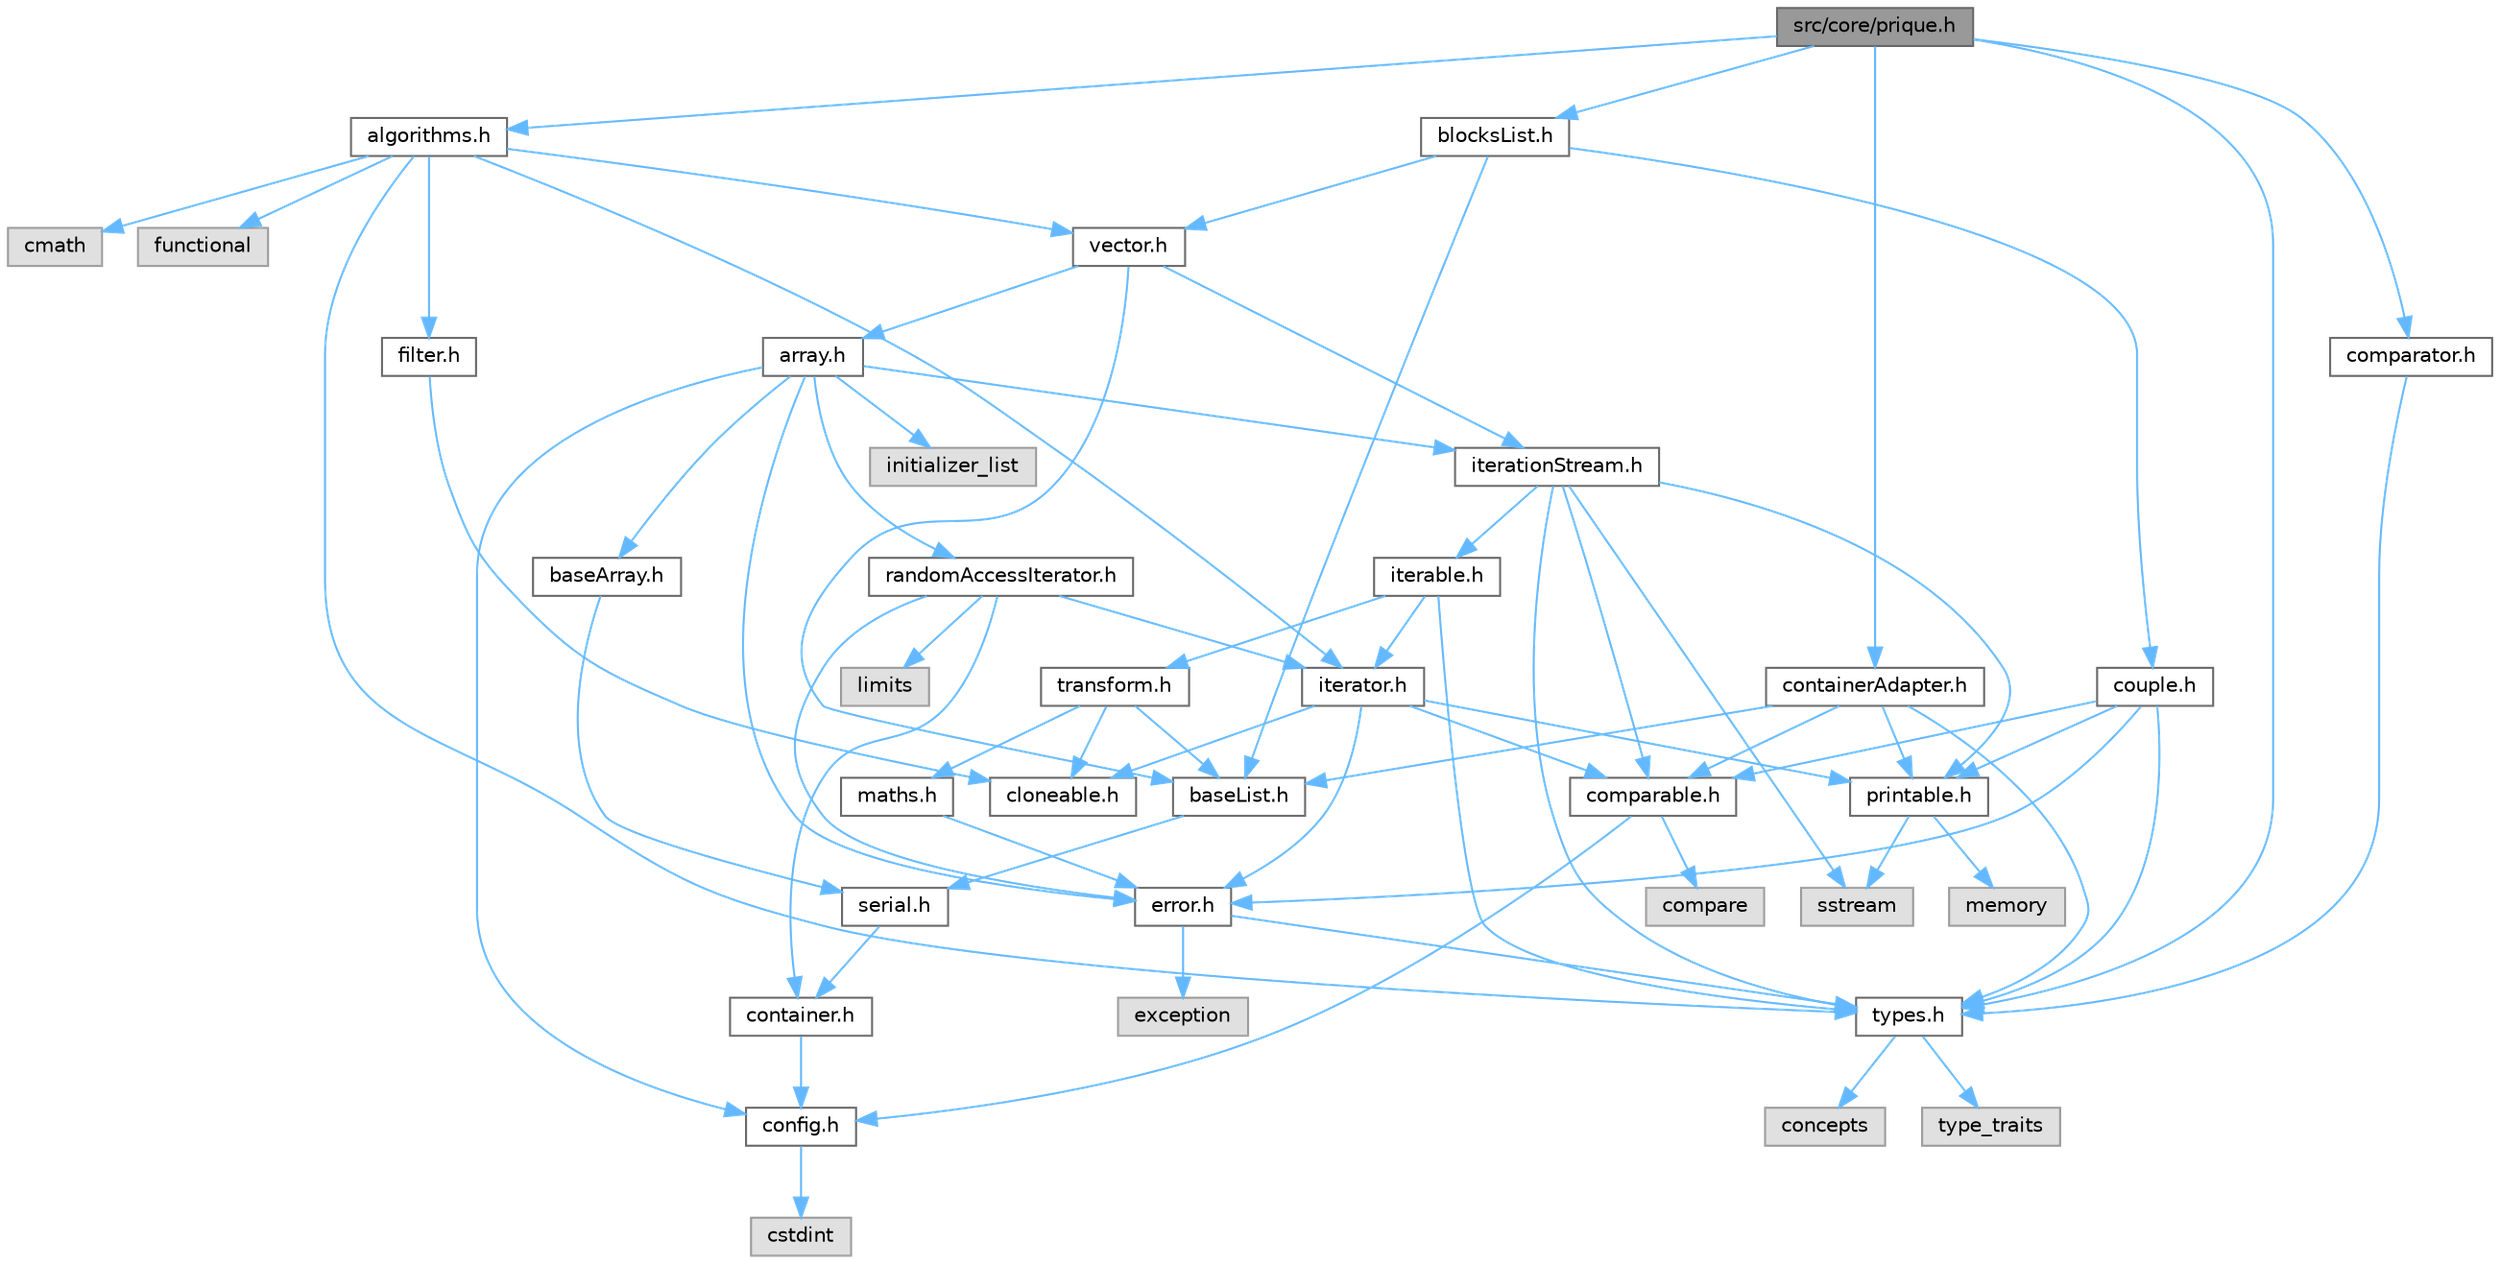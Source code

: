 digraph "src/core/prique.h"
{
 // LATEX_PDF_SIZE
  bgcolor="transparent";
  edge [fontname=Helvetica,fontsize=10,labelfontname=Helvetica,labelfontsize=10];
  node [fontname=Helvetica,fontsize=10,shape=box,height=0.2,width=0.4];
  Node1 [id="Node000001",label="src/core/prique.h",height=0.2,width=0.4,color="gray40", fillcolor="grey60", style="filled", fontcolor="black",tooltip="Priority queue container implementation."];
  Node1 -> Node2 [id="edge67_Node000001_Node000002",color="steelblue1",style="solid",tooltip=" "];
  Node2 [id="Node000002",label="algorithms.h",height=0.2,width=0.4,color="grey40", fillcolor="white", style="filled",URL="$algorithms_8h.html",tooltip="Standard algorithm implementations for iterator-based containers."];
  Node2 -> Node3 [id="edge68_Node000002_Node000003",color="steelblue1",style="solid",tooltip=" "];
  Node3 [id="Node000003",label="functional",height=0.2,width=0.4,color="grey60", fillcolor="#E0E0E0", style="filled",tooltip=" "];
  Node2 -> Node4 [id="edge69_Node000002_Node000004",color="steelblue1",style="solid",tooltip=" "];
  Node4 [id="Node000004",label="cmath",height=0.2,width=0.4,color="grey60", fillcolor="#E0E0E0", style="filled",tooltip=" "];
  Node2 -> Node5 [id="edge70_Node000002_Node000005",color="steelblue1",style="solid",tooltip=" "];
  Node5 [id="Node000005",label="vector.h",height=0.2,width=0.4,color="grey40", fillcolor="white", style="filled",URL="$vector_8h.html",tooltip="Dynamic array container with automatic resizing."];
  Node5 -> Node6 [id="edge71_Node000005_Node000006",color="steelblue1",style="solid",tooltip=" "];
  Node6 [id="Node000006",label="baseList.h",height=0.2,width=0.4,color="grey40", fillcolor="white", style="filled",URL="$base_list_8h.html",tooltip="Provides a base class for variable-size serial containers."];
  Node6 -> Node7 [id="edge72_Node000006_Node000007",color="steelblue1",style="solid",tooltip=" "];
  Node7 [id="Node000007",label="serial.h",height=0.2,width=0.4,color="grey40", fillcolor="white", style="filled",URL="$serial_8h.html",tooltip="Defines an abstract base class for sequential containers with index-based access."];
  Node7 -> Node8 [id="edge73_Node000007_Node000008",color="steelblue1",style="solid",tooltip=" "];
  Node8 [id="Node000008",label="container.h",height=0.2,width=0.4,color="grey40", fillcolor="white", style="filled",URL="$container_8h.html",tooltip="Abstract base class for container types."];
  Node8 -> Node9 [id="edge74_Node000008_Node000009",color="steelblue1",style="solid",tooltip=" "];
  Node9 [id="Node000009",label="config.h",height=0.2,width=0.4,color="grey40", fillcolor="white", style="filled",URL="$config_8h.html",tooltip="Platform-independent integer type definitions."];
  Node9 -> Node10 [id="edge75_Node000009_Node000010",color="steelblue1",style="solid",tooltip=" "];
  Node10 [id="Node000010",label="cstdint",height=0.2,width=0.4,color="grey60", fillcolor="#E0E0E0", style="filled",tooltip=" "];
  Node5 -> Node11 [id="edge76_Node000005_Node000011",color="steelblue1",style="solid",tooltip=" "];
  Node11 [id="Node000011",label="iterationStream.h",height=0.2,width=0.4,color="grey40", fillcolor="white", style="filled",URL="$iteration_stream_8h.html",tooltip="Provides functionality for an iteration stream."];
  Node11 -> Node12 [id="edge77_Node000011_Node000012",color="steelblue1",style="solid",tooltip=" "];
  Node12 [id="Node000012",label="sstream",height=0.2,width=0.4,color="grey60", fillcolor="#E0E0E0", style="filled",tooltip=" "];
  Node11 -> Node13 [id="edge78_Node000011_Node000013",color="steelblue1",style="solid",tooltip=" "];
  Node13 [id="Node000013",label="comparable.h",height=0.2,width=0.4,color="grey40", fillcolor="white", style="filled",URL="$comparable_8h.html",tooltip="Interface for objects that can be compared."];
  Node13 -> Node9 [id="edge79_Node000013_Node000009",color="steelblue1",style="solid",tooltip=" "];
  Node13 -> Node14 [id="edge80_Node000013_Node000014",color="steelblue1",style="solid",tooltip=" "];
  Node14 [id="Node000014",label="compare",height=0.2,width=0.4,color="grey60", fillcolor="#E0E0E0", style="filled",tooltip=" "];
  Node11 -> Node15 [id="edge81_Node000011_Node000015",color="steelblue1",style="solid",tooltip=" "];
  Node15 [id="Node000015",label="printable.h",height=0.2,width=0.4,color="grey40", fillcolor="white", style="filled",URL="$printable_8h.html",tooltip="Interface for polymorphic string formatting and output."];
  Node15 -> Node16 [id="edge82_Node000015_Node000016",color="steelblue1",style="solid",tooltip=" "];
  Node16 [id="Node000016",label="memory",height=0.2,width=0.4,color="grey60", fillcolor="#E0E0E0", style="filled",tooltip=" "];
  Node15 -> Node12 [id="edge83_Node000015_Node000012",color="steelblue1",style="solid",tooltip=" "];
  Node11 -> Node17 [id="edge84_Node000011_Node000017",color="steelblue1",style="solid",tooltip=" "];
  Node17 [id="Node000017",label="iterable.h",height=0.2,width=0.4,color="grey40", fillcolor="white", style="filled",URL="$iterable_8h.html",tooltip="Base interface for iterable container types."];
  Node17 -> Node18 [id="edge85_Node000017_Node000018",color="steelblue1",style="solid",tooltip=" "];
  Node18 [id="Node000018",label="transform.h",height=0.2,width=0.4,color="grey40", fillcolor="white", style="filled",URL="$transform_8h.html",tooltip="Transformation classes for various operations on elements."];
  Node18 -> Node6 [id="edge86_Node000018_Node000006",color="steelblue1",style="solid",tooltip=" "];
  Node18 -> Node19 [id="edge87_Node000018_Node000019",color="steelblue1",style="solid",tooltip=" "];
  Node19 [id="Node000019",label="cloneable.h",height=0.2,width=0.4,color="grey40", fillcolor="white", style="filled",URL="$cloneable_8h.html",tooltip="Abstract base class for cloneable objects."];
  Node18 -> Node20 [id="edge88_Node000018_Node000020",color="steelblue1",style="solid",tooltip=" "];
  Node20 [id="Node000020",label="maths.h",height=0.2,width=0.4,color="grey40", fillcolor="white", style="filled",URL="$maths_8h.html",tooltip="Mathematical utilities and constants."];
  Node20 -> Node21 [id="edge89_Node000020_Node000021",color="steelblue1",style="solid",tooltip=" "];
  Node21 [id="Node000021",label="error.h",height=0.2,width=0.4,color="grey40", fillcolor="white", style="filled",URL="$error_8h.html",tooltip="Custom exception classes and callback validation utilities."];
  Node21 -> Node22 [id="edge90_Node000021_Node000022",color="steelblue1",style="solid",tooltip=" "];
  Node22 [id="Node000022",label="exception",height=0.2,width=0.4,color="grey60", fillcolor="#E0E0E0", style="filled",tooltip=" "];
  Node21 -> Node23 [id="edge91_Node000021_Node000023",color="steelblue1",style="solid",tooltip=" "];
  Node23 [id="Node000023",label="types.h",height=0.2,width=0.4,color="grey40", fillcolor="white", style="filled",URL="$types_8h.html",tooltip="Type system foundations and concept definitions."];
  Node23 -> Node24 [id="edge92_Node000023_Node000024",color="steelblue1",style="solid",tooltip=" "];
  Node24 [id="Node000024",label="type_traits",height=0.2,width=0.4,color="grey60", fillcolor="#E0E0E0", style="filled",tooltip=" "];
  Node23 -> Node25 [id="edge93_Node000023_Node000025",color="steelblue1",style="solid",tooltip=" "];
  Node25 [id="Node000025",label="concepts",height=0.2,width=0.4,color="grey60", fillcolor="#E0E0E0", style="filled",tooltip=" "];
  Node17 -> Node23 [id="edge94_Node000017_Node000023",color="steelblue1",style="solid",tooltip=" "];
  Node17 -> Node26 [id="edge95_Node000017_Node000026",color="steelblue1",style="solid",tooltip=" "];
  Node26 [id="Node000026",label="iterator.h",height=0.2,width=0.4,color="grey40", fillcolor="white", style="filled",URL="$iterator_8h.html",tooltip="Defines the iterator class for traversing and manipulating container elements."];
  Node26 -> Node19 [id="edge96_Node000026_Node000019",color="steelblue1",style="solid",tooltip=" "];
  Node26 -> Node13 [id="edge97_Node000026_Node000013",color="steelblue1",style="solid",tooltip=" "];
  Node26 -> Node21 [id="edge98_Node000026_Node000021",color="steelblue1",style="solid",tooltip=" "];
  Node26 -> Node15 [id="edge99_Node000026_Node000015",color="steelblue1",style="solid",tooltip=" "];
  Node11 -> Node23 [id="edge100_Node000011_Node000023",color="steelblue1",style="solid",tooltip=" "];
  Node5 -> Node27 [id="edge101_Node000005_Node000027",color="steelblue1",style="solid",tooltip=" "];
  Node27 [id="Node000027",label="array.h",height=0.2,width=0.4,color="grey40", fillcolor="white", style="filled",URL="$array_8h.html",tooltip="Provides the array class for a fixed-size container with random access."];
  Node27 -> Node28 [id="edge102_Node000027_Node000028",color="steelblue1",style="solid",tooltip=" "];
  Node28 [id="Node000028",label="initializer_list",height=0.2,width=0.4,color="grey60", fillcolor="#E0E0E0", style="filled",tooltip=" "];
  Node27 -> Node9 [id="edge103_Node000027_Node000009",color="steelblue1",style="solid",tooltip=" "];
  Node27 -> Node29 [id="edge104_Node000027_Node000029",color="steelblue1",style="solid",tooltip=" "];
  Node29 [id="Node000029",label="baseArray.h",height=0.2,width=0.4,color="grey40", fillcolor="white", style="filled",URL="$base_array_8h.html",tooltip="Provides a base class for fixed-size serial containers."];
  Node29 -> Node7 [id="edge105_Node000029_Node000007",color="steelblue1",style="solid",tooltip=" "];
  Node27 -> Node11 [id="edge106_Node000027_Node000011",color="steelblue1",style="solid",tooltip=" "];
  Node27 -> Node30 [id="edge107_Node000027_Node000030",color="steelblue1",style="solid",tooltip=" "];
  Node30 [id="Node000030",label="randomAccessIterator.h",height=0.2,width=0.4,color="grey40", fillcolor="white", style="filled",URL="$random_access_iterator_8h.html",tooltip="Base class for random-access iterators."];
  Node30 -> Node8 [id="edge108_Node000030_Node000008",color="steelblue1",style="solid",tooltip=" "];
  Node30 -> Node21 [id="edge109_Node000030_Node000021",color="steelblue1",style="solid",tooltip=" "];
  Node30 -> Node26 [id="edge110_Node000030_Node000026",color="steelblue1",style="solid",tooltip=" "];
  Node30 -> Node31 [id="edge111_Node000030_Node000031",color="steelblue1",style="solid",tooltip=" "];
  Node31 [id="Node000031",label="limits",height=0.2,width=0.4,color="grey60", fillcolor="#E0E0E0", style="filled",tooltip=" "];
  Node27 -> Node21 [id="edge112_Node000027_Node000021",color="steelblue1",style="solid",tooltip=" "];
  Node2 -> Node32 [id="edge113_Node000002_Node000032",color="steelblue1",style="solid",tooltip=" "];
  Node32 [id="Node000032",label="filter.h",height=0.2,width=0.4,color="grey40", fillcolor="white", style="filled",URL="$filter_8h.html",tooltip="Filter base class and derived filter classes for various matching operations."];
  Node32 -> Node19 [id="edge114_Node000032_Node000019",color="steelblue1",style="solid",tooltip=" "];
  Node2 -> Node26 [id="edge115_Node000002_Node000026",color="steelblue1",style="solid",tooltip=" "];
  Node2 -> Node23 [id="edge116_Node000002_Node000023",color="steelblue1",style="solid",tooltip=" "];
  Node1 -> Node33 [id="edge117_Node000001_Node000033",color="steelblue1",style="solid",tooltip=" "];
  Node33 [id="Node000033",label="blocksList.h",height=0.2,width=0.4,color="grey40", fillcolor="white", style="filled",URL="$blocks_list_8h.html",tooltip="A block-based list implementation."];
  Node33 -> Node6 [id="edge118_Node000033_Node000006",color="steelblue1",style="solid",tooltip=" "];
  Node33 -> Node34 [id="edge119_Node000033_Node000034",color="steelblue1",style="solid",tooltip=" "];
  Node34 [id="Node000034",label="couple.h",height=0.2,width=0.4,color="grey40", fillcolor="white", style="filled",URL="$couple_8h.html",tooltip="Generic pair container implementation."];
  Node34 -> Node15 [id="edge120_Node000034_Node000015",color="steelblue1",style="solid",tooltip=" "];
  Node34 -> Node13 [id="edge121_Node000034_Node000013",color="steelblue1",style="solid",tooltip=" "];
  Node34 -> Node23 [id="edge122_Node000034_Node000023",color="steelblue1",style="solid",tooltip=" "];
  Node34 -> Node21 [id="edge123_Node000034_Node000021",color="steelblue1",style="solid",tooltip=" "];
  Node33 -> Node5 [id="edge124_Node000033_Node000005",color="steelblue1",style="solid",tooltip=" "];
  Node1 -> Node35 [id="edge125_Node000001_Node000035",color="steelblue1",style="solid",tooltip=" "];
  Node35 [id="Node000035",label="comparator.h",height=0.2,width=0.4,color="grey40", fillcolor="white", style="filled",URL="$comparator_8h.html",tooltip="Comparator base class and concrete comparator classes."];
  Node35 -> Node23 [id="edge126_Node000035_Node000023",color="steelblue1",style="solid",tooltip=" "];
  Node1 -> Node36 [id="edge127_Node000001_Node000036",color="steelblue1",style="solid",tooltip=" "];
  Node36 [id="Node000036",label="containerAdapter.h",height=0.2,width=0.4,color="grey40", fillcolor="white", style="filled",URL="$container_adapter_8h.html",tooltip="Base class for container adapters with common interfaces."];
  Node36 -> Node6 [id="edge128_Node000036_Node000006",color="steelblue1",style="solid",tooltip=" "];
  Node36 -> Node23 [id="edge129_Node000036_Node000023",color="steelblue1",style="solid",tooltip=" "];
  Node36 -> Node15 [id="edge130_Node000036_Node000015",color="steelblue1",style="solid",tooltip=" "];
  Node36 -> Node13 [id="edge131_Node000036_Node000013",color="steelblue1",style="solid",tooltip=" "];
  Node1 -> Node23 [id="edge132_Node000001_Node000023",color="steelblue1",style="solid",tooltip=" "];
}
